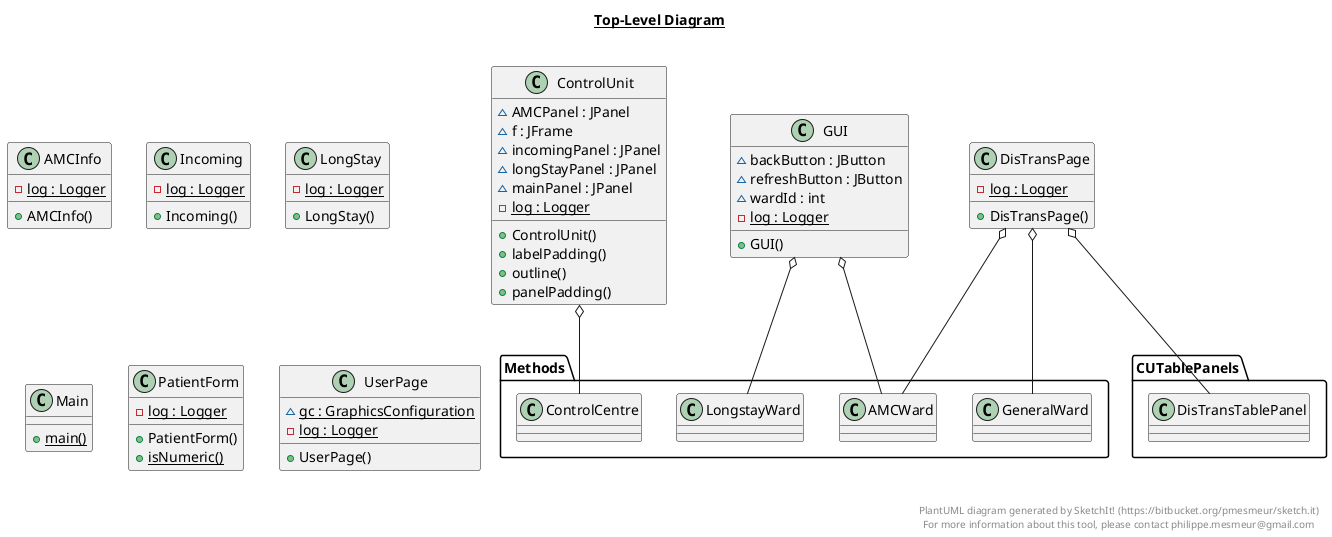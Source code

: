 @startuml

title __Top-Level Diagram__\n


    class AMCInfo {
        {static} - log : Logger
        + AMCInfo()
    }

  


    class ControlUnit {
        ~ AMCPanel : JPanel
        ~ f : JFrame
        ~ incomingPanel : JPanel
        ~ longStayPanel : JPanel
        ~ mainPanel : JPanel
        {static} - log : Logger
        + ControlUnit()
        + labelPadding()
        + outline()
        + panelPadding()
    }

  


    class DisTransPage {
        {static} - log : Logger
        + DisTransPage()
    }

  


    class GUI {
        ~ backButton : JButton
        ~ refreshButton : JButton
        ~ wardId : int
        {static} - log : Logger
        + GUI()
    }

  


    class Incoming {
        {static} - log : Logger
        + Incoming()
    }


    class LongStay {
        {static} - log : Logger
        + LongStay()
    }

  

    class Main {
        {static} + main()
    }

  


    class PatientForm {
        {static} - log : Logger
        + PatientForm()
        {static} + isNumeric()
    }

  


    class UserPage {
        {static} ~ gc : GraphicsConfiguration
        {static} - log : Logger
        + UserPage()
    }

  

  ControlUnit o-- Methods.ControlCentre
  DisTransPage o-- Methods.GeneralWard
  DisTransPage o-- CUTablePanels.DisTransTablePanel
  DisTransPage o-- Methods.AMCWard
  GUI o-- Methods.AMCWard
  GUI o-- Methods.LongstayWard


right footer


PlantUML diagram generated by SketchIt! (https://bitbucket.org/pmesmeur/sketch.it)
For more information about this tool, please contact philippe.mesmeur@gmail.com
endfooter

@enduml
